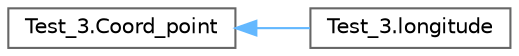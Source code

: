 digraph "Graphical Class Hierarchy"
{
 // LATEX_PDF_SIZE
  bgcolor="transparent";
  edge [fontname=Helvetica,fontsize=10,labelfontname=Helvetica,labelfontsize=10];
  node [fontname=Helvetica,fontsize=10,shape=box,height=0.2,width=0.4];
  rankdir="LR";
  Node0 [label="Test_3.Coord_point",height=0.2,width=0.4,color="grey40", fillcolor="white", style="filled",URL="$class_test__3_1_1_coord__point.html",tooltip="<brief>Базовый класс \"Координаты точки\"</brief> Данный класс нужен для хранения и обработки информаци..."];
  Node0 -> Node1 [dir="back",color="steelblue1",style="solid"];
  Node1 [label="Test_3.longitude",height=0.2,width=0.4,color="grey40", fillcolor="white", style="filled",URL="$class_test__3_1_1longitude.html",tooltip="<brief>Производный класс \"Долгота\"</brief> Обычный дочерний класс, который отнаследован от ранее созд..."];
}
